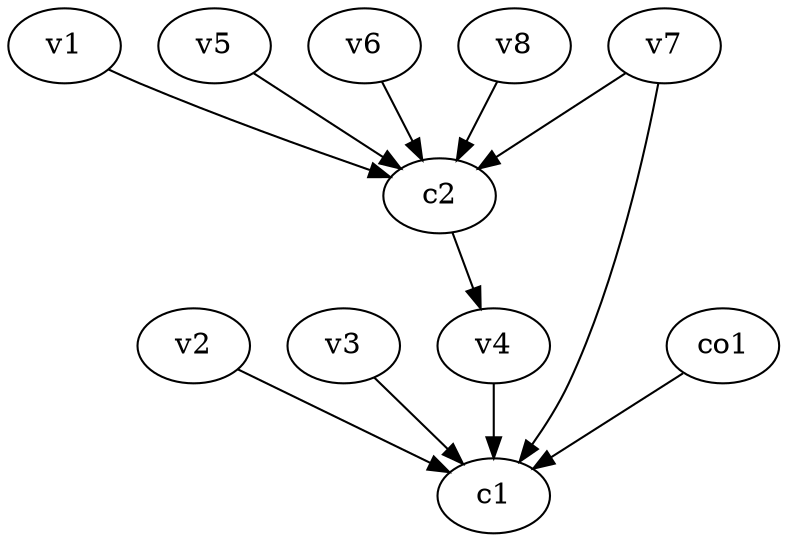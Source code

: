 strict digraph  {
c1;
c2;
v1;
v2;
v3;
v4;
v5;
v6;
v7;
v8;
co1;
c2 -> v4  [weight=1];
v1 -> c2  [weight=1];
v2 -> c1  [weight=1];
v3 -> c1  [weight=1];
v4 -> c1  [weight=1];
v5 -> c2  [weight=1];
v6 -> c2  [weight=1];
v7 -> c1  [weight=1];
v7 -> c2  [weight=1];
v8 -> c2  [weight=1];
co1 -> c1  [weight=1];
}
